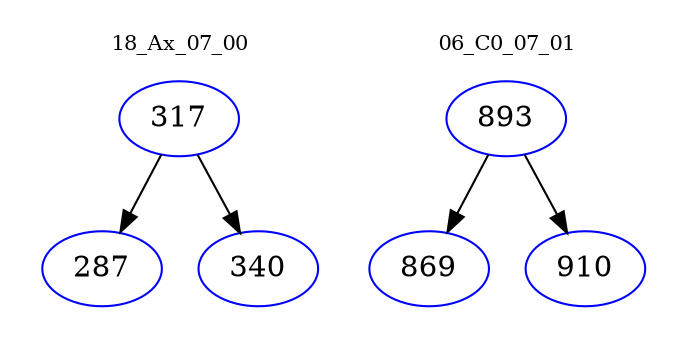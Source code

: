 digraph{
subgraph cluster_0 {
color = white
label = "18_Ax_07_00";
fontsize=10;
T0_317 [label="317", color="blue"]
T0_317 -> T0_287 [color="black"]
T0_287 [label="287", color="blue"]
T0_317 -> T0_340 [color="black"]
T0_340 [label="340", color="blue"]
}
subgraph cluster_1 {
color = white
label = "06_C0_07_01";
fontsize=10;
T1_893 [label="893", color="blue"]
T1_893 -> T1_869 [color="black"]
T1_869 [label="869", color="blue"]
T1_893 -> T1_910 [color="black"]
T1_910 [label="910", color="blue"]
}
}
